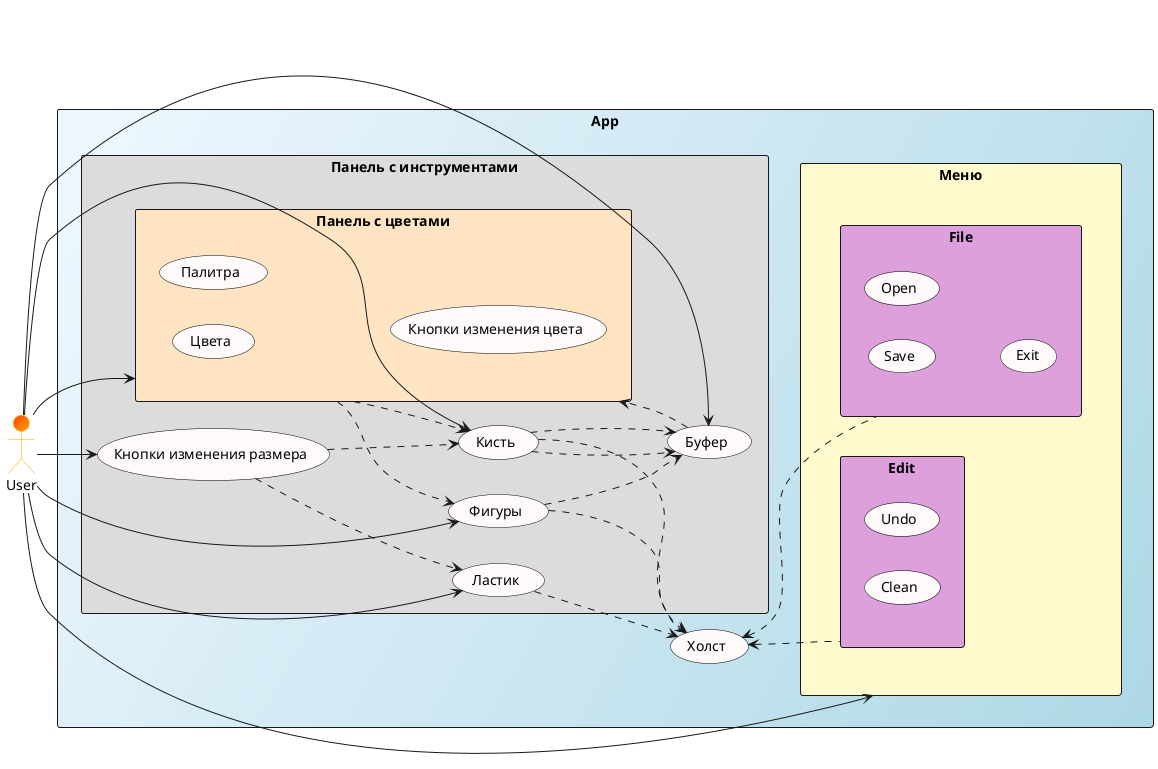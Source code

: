 @startuml
skinparam actor {
    BackgroundColor OrangeRed/Orange
    BorderColor Orange
}


skinparam usecase {
    BackgroundColor Snow
    BorderColor Black    
}


left to right direction

actor User as User

rectangle App #AliceBlue/LightBlue {
    usecase "Холст" as Canvas
rectangle "Меню" #LemonChiffon{
rectangle File #Plum {
    usecase Save
    usecase Open
    usecase Exit

    Canvas <.. File
    User --> "Меню"
}

rectangle Edit #Plum {
    usecase Undo
    usecase Clean

    Canvas <.. Edit
}

}

rectangle "Панель с инструментами" as ins #Gainsboro{
rectangle "Панель с цветами" as col #Bisque {
    usecase "Цвета" 
    usecase "Палитра" as pal
    usecase "Кнопки изменения цвета" 
    
     
    User --> col
}
    usecase "Кнопки изменения размера" as ch
    usecase "Фигуры" as f
    usecase "Ластик" as eraser
    usecase "Кисть" as brush
    usecase "Буфер" as bf

    User --> eraser
    User --> brush
    User --> bf
    User --> f
    User --> ch
    col ..> f
    ch ..> brush
    ch ..> eraser
    f ..> bf
    col ..> brush
    f ..> Canvas

    eraser ..> Canvas
    brush ..> Canvas
    brush ..> bf
    brush ..> bf
    bf ..> col
}
}

    
@enduml
